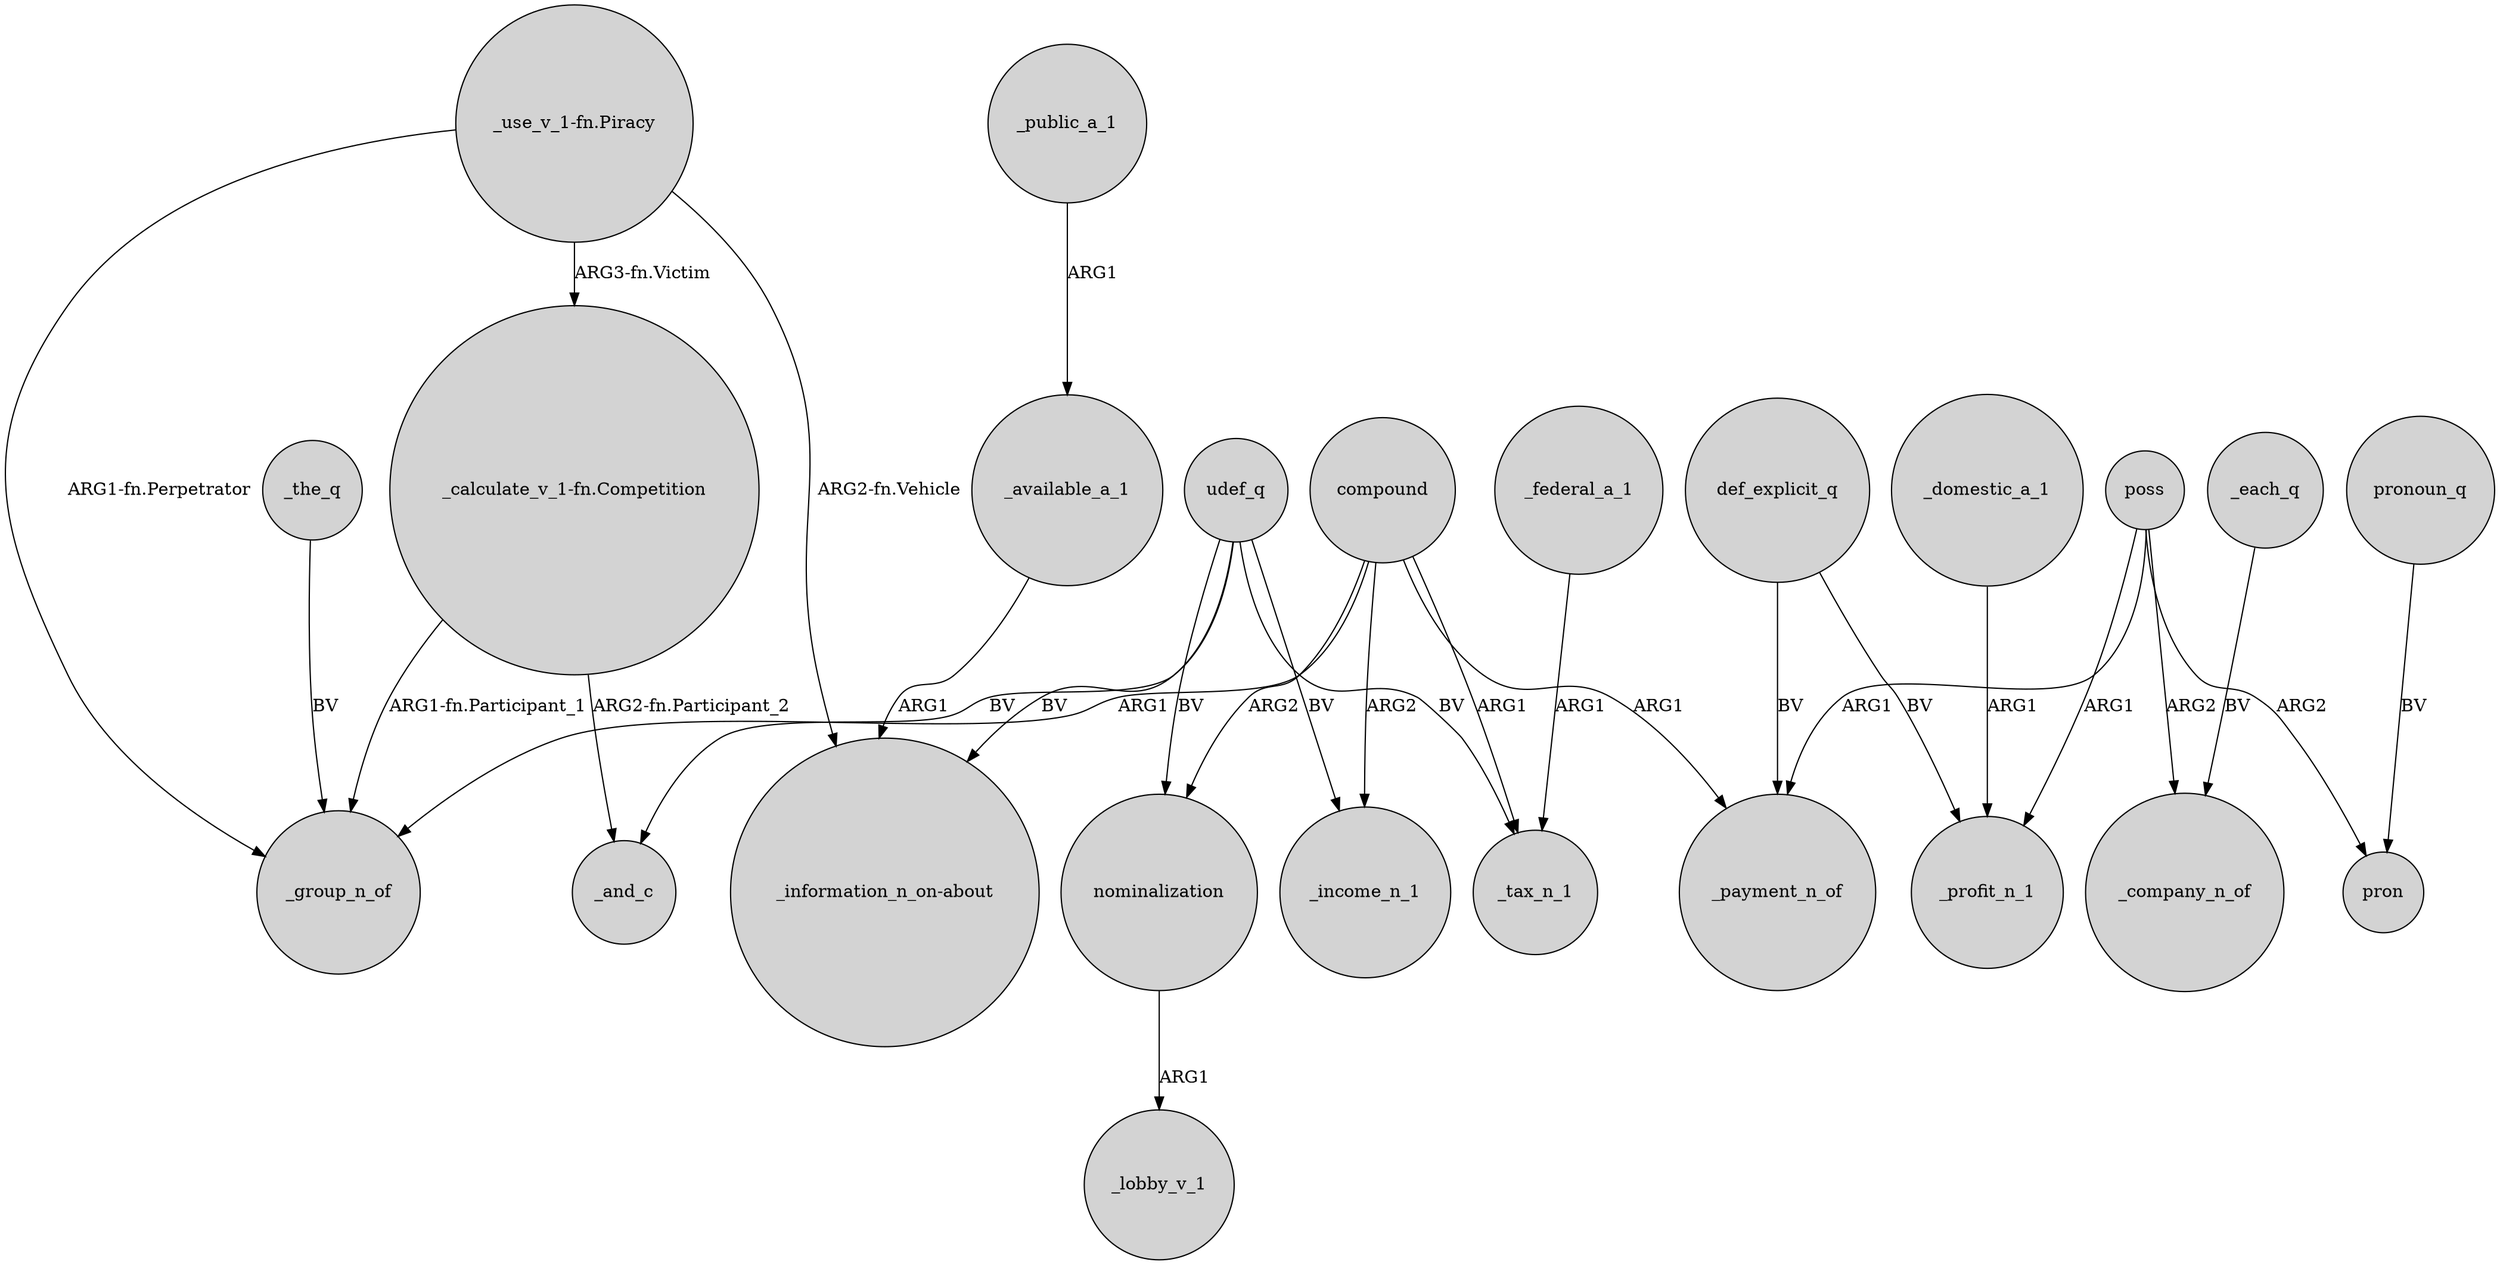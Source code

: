 digraph {
	node [shape=circle style=filled]
	nominalization -> _lobby_v_1 [label=ARG1]
	def_explicit_q -> _profit_n_1 [label=BV]
	_domestic_a_1 -> _profit_n_1 [label=ARG1]
	udef_q -> "_information_n_on-about" [label=BV]
	udef_q -> _income_n_1 [label=BV]
	udef_q -> nominalization [label=BV]
	udef_q -> _tax_n_1 [label=BV]
	_each_q -> _company_n_of [label=BV]
	"_use_v_1-fn.Piracy" -> _group_n_of [label="ARG1-fn.Perpetrator"]
	_federal_a_1 -> _tax_n_1 [label=ARG1]
	udef_q -> _and_c [label=BV]
	compound -> _group_n_of [label=ARG1]
	compound -> nominalization [label=ARG2]
	"_calculate_v_1-fn.Competition" -> _group_n_of [label="ARG1-fn.Participant_1"]
	"_use_v_1-fn.Piracy" -> "_calculate_v_1-fn.Competition" [label="ARG3-fn.Victim"]
	_public_a_1 -> _available_a_1 [label=ARG1]
	pronoun_q -> pron [label=BV]
	poss -> pron [label=ARG2]
	poss -> _company_n_of [label=ARG2]
	poss -> _profit_n_1 [label=ARG1]
	compound -> _tax_n_1 [label=ARG1]
	_the_q -> _group_n_of [label=BV]
	_available_a_1 -> "_information_n_on-about" [label=ARG1]
	"_calculate_v_1-fn.Competition" -> _and_c [label="ARG2-fn.Participant_2"]
	"_use_v_1-fn.Piracy" -> "_information_n_on-about" [label="ARG2-fn.Vehicle"]
	poss -> _payment_n_of [label=ARG1]
	compound -> _payment_n_of [label=ARG1]
	compound -> _income_n_1 [label=ARG2]
	def_explicit_q -> _payment_n_of [label=BV]
}
